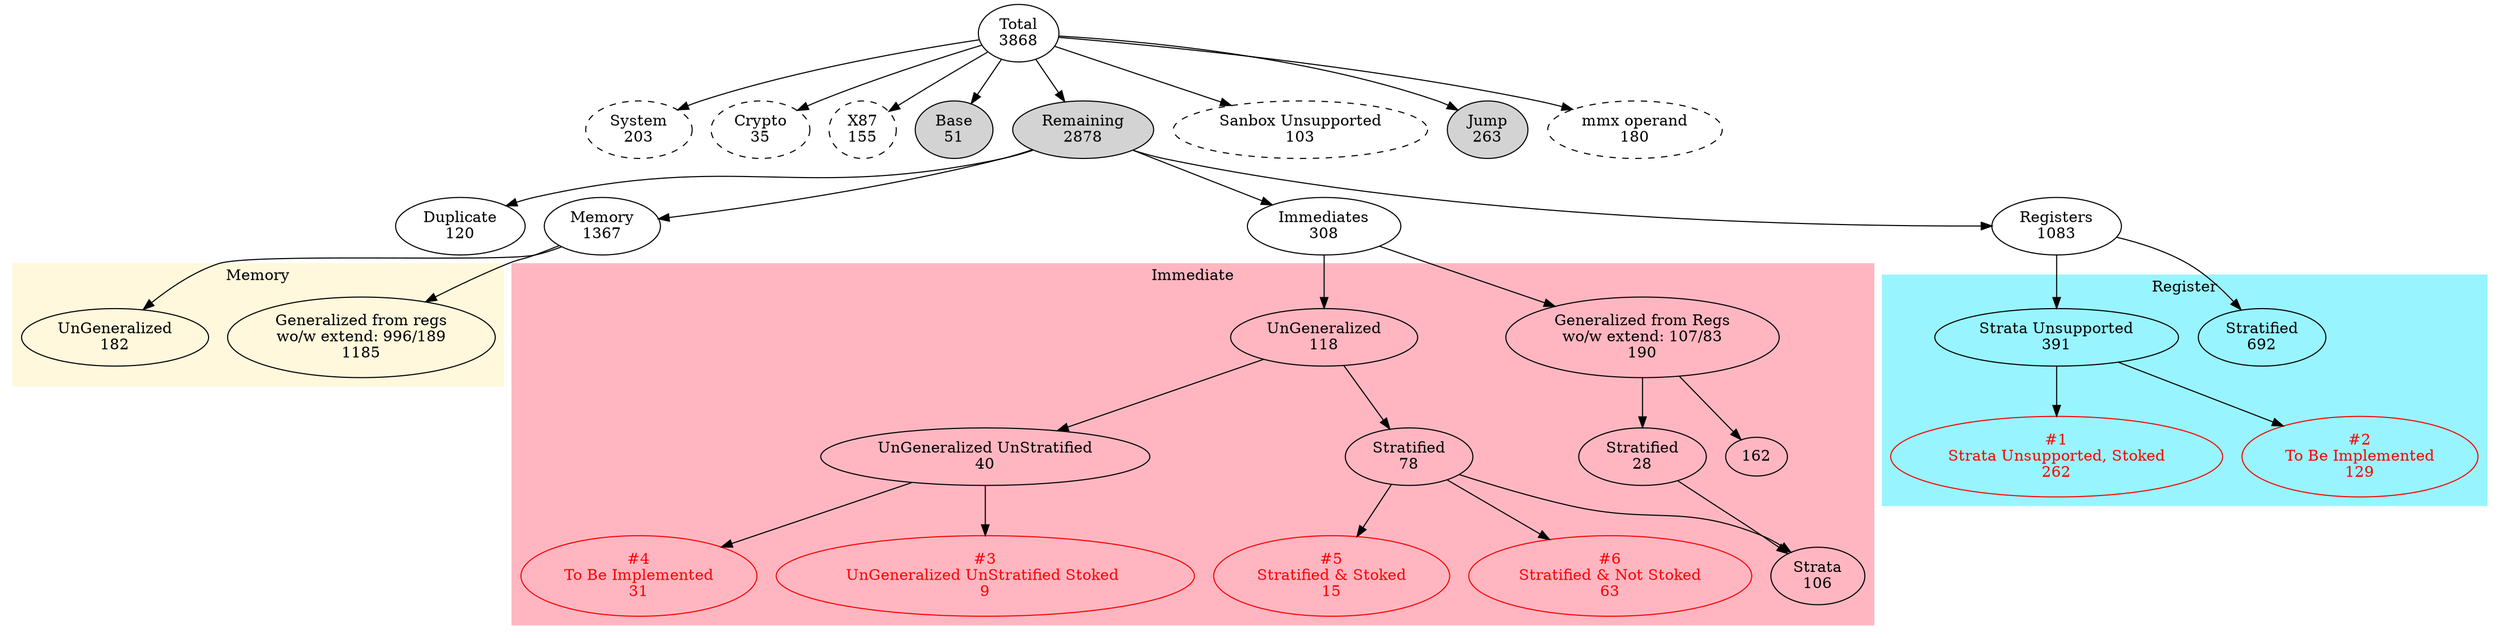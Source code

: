// dot -Tps imm_stats.dot -o imm_stats.ps
digraph instr_supprt {
    
      
  T [label="Total\n3868"]
    SYS         [style=dashed; label="System\n203"] 
    CRYPTO      [style=dashed; label="Crypto\n35"] 
    X87         [style=dashed; label="X87\n155"] 
    BASE        [style=filled; label="Base\n51"] 
    REM         [style=filled; label="Remaining\n2878"]
    US          [style=dashed; label="Sanbox Unsupported\n103"] 
    JMP         [style=filled; label="Jump\n263"] 
    MMX         [style=dashed; label="mmx operand\n180"] 
  
  T -> SYS  
  T -> CRYPTO  
  T -> X87  
  T -> US  
  T -> BASE  
  T -> REM
  T -> JMP  
  T -> MMX  

  {rank = same; T; }
  {rank = same; SYS; CRYPTO; X87; US; JMP; MMX;  }
  {rank = same; REM, BASE}

  /***************************************************/
  // Remaining

  DUP      [label="Duplicate\n120"] 
  MEM      [label="Memory\n1367"] 
  IMMS [label="Immediates\n308"]
  REGS [label="Registers\n1083"]

  REM -> DUP
  REM -> MEM
  REM -> IMMS
  REM -> REGS
  {rank = same; DUP; MEM; IMMS; REGS;}

  /***************************************************/
  // Registers
  subgraph cluster_0 {
    label =  "Register"
    style=filled;
    color = cadetblue1;

    REGS_STRATA [label="Stratified\n692"] 
    REGS_UNSTRATA [label="Strata Unsupported\n391"] 
    REGS_UNSTRATA_STOKED [fontcolor=red; color=red; label="#1\nStrata Unsupported, Stoked\n262"] 
    REGS_TBI [fontcolor=red; color=red; label="#2\nTo Be Implemented\n129"]

    REGS -> REGS_STRATA
    REGS -> REGS_UNSTRATA
    REGS_UNSTRATA -> REGS_UNSTRATA_STOKED
    REGS_UNSTRATA -> REGS_TBI

    {rank = same; REGS_STRATA; REGS_UNSTRATA; }
    {rank = same; REGS_UNSTRATA_STOKED; REGS_TBI; }
  }
  /***************************************************/

  /***************************************************/
  // Memory
  subgraph cluster_1 {
    label =  "Memory"
    style=filled;
    color = cornsilk;

    MEM_G [label="Generalized from regs\nwo/w extend: 996/189\n1185"]
    MEM_UG [label="UnGeneralized\n182"]

    MEM -> MEM_G
    MEM -> MEM_UG

    {rank = same; MEM_UG; MEM_G; }
  }
  /***************************************************/

 /***************************************************/
 // Immediates
  subgraph cluster_2 {
    label =  "Immediate";
    style=filled;
    color = lightpink;

    G [label="Generalized from Regs\nwo/w extend: 107/83\n190"] 
    S1 [label="Stratified\n28"] 
    S [label="Strata\n106"] 
    UG [label="UnGeneralized\n118"] 
    UGUS [label="UnGeneralized UnStratified\n40"]
    S2 [label="Stratified\n78"] 
    UGUSS [fontcolor=red; color=red; label="#3\nUnGeneralized UnStratified Stoked \n9"]
    TBI [fontcolor=red; color=red; label="#4\nTo Be Implemented\n31"]
    S2_STOKED [fontcolor=red; color=red; label="#5\nStratified & Stoked\n15"]
    S2_UNSTOKED [fontcolor=red; color=red; label="#6\nStratified & Not Stoked\n63"]

    IMMS -> G
    IMMS -> UG

    G -> S1 -> S
    G -> 162
    UG -> S2 -> S
    UG -> UGUS -> UGUSS
    UGUS -> TBI
    S2 -> S2_STOKED
    S2 -> S2_UNSTOKED

    {rank = same; IMMS; }
    {rank = same; G; UG; }
    {rank = same; S1; S2; UGUS }
    {rank = same; S; TBI  }
    {rank = same; S2_STOKED;S2_UNSTOKED   }
  }
 /***************************************************/

 }
